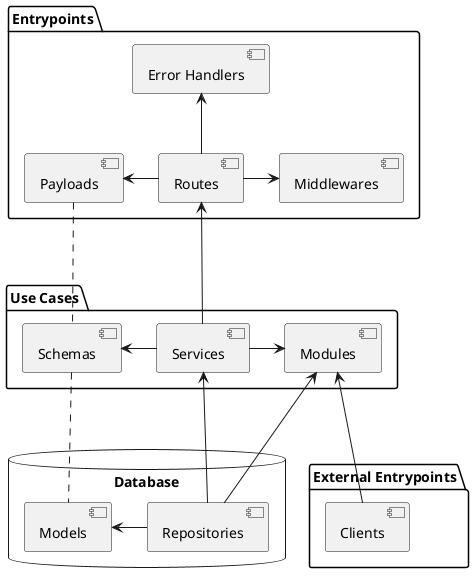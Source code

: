 @startuml

package "Entrypoints" {
    [Error Handlers] <-- [Routes]
    [Payloads] <- [Routes]
    [Routes] -> [Middlewares]
}

package "Use Cases" {
    [Services] -> [Modules]
    [Schemas] <- [Services]

    [Routes] <--- [Services]
    [Payloads] ... [Schemas]
}

package "External Entrypoints" {
    [Modules] <--- [Clients]
}

database "Database" {
    [Models] <- [Repositories]

    [Modules] <--- [Repositories]
    [Services] <--- [Repositories]
    [Schemas] ... [Models]
}

@enduml

